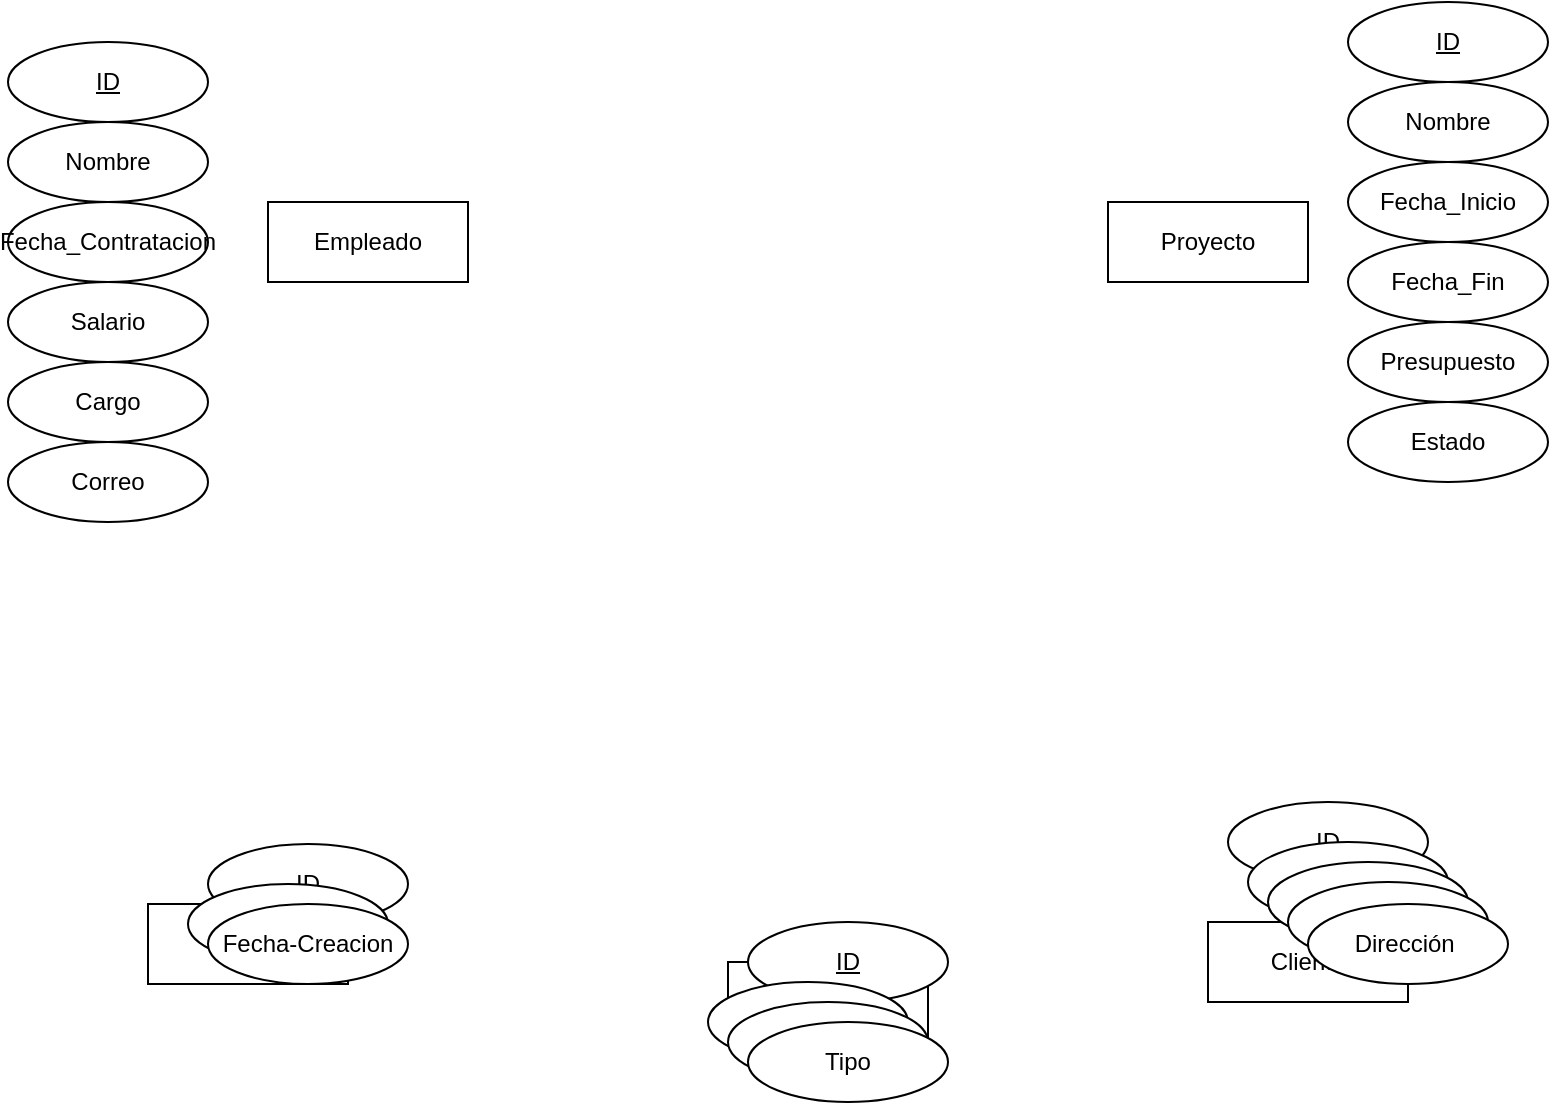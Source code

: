 <mxfile version="26.1.0">
  <diagram name="Página-1" id="SaEYAZio6c6tHSpdK9pB">
    <mxGraphModel dx="1247" dy="642" grid="1" gridSize="10" guides="1" tooltips="1" connect="1" arrows="1" fold="1" page="1" pageScale="1" pageWidth="827" pageHeight="1169" math="0" shadow="0">
      <root>
        <mxCell id="0" />
        <mxCell id="1" parent="0" />
        <mxCell id="bBvE1cvLCG1G2UjmCAkk-1" value="Empleado" style="whiteSpace=wrap;html=1;align=center;" vertex="1" parent="1">
          <mxGeometry x="160" y="140" width="100" height="40" as="geometry" />
        </mxCell>
        <mxCell id="bBvE1cvLCG1G2UjmCAkk-2" value="Proyecto" style="whiteSpace=wrap;html=1;align=center;" vertex="1" parent="1">
          <mxGeometry x="580" y="140" width="100" height="40" as="geometry" />
        </mxCell>
        <mxCell id="bBvE1cvLCG1G2UjmCAkk-3" value="Cliente" style="whiteSpace=wrap;html=1;align=center;" vertex="1" parent="1">
          <mxGeometry x="630" y="500" width="100" height="40" as="geometry" />
        </mxCell>
        <mxCell id="bBvE1cvLCG1G2UjmCAkk-4" value="Tecnología" style="whiteSpace=wrap;html=1;align=center;" vertex="1" parent="1">
          <mxGeometry x="390" y="520" width="100" height="40" as="geometry" />
        </mxCell>
        <mxCell id="bBvE1cvLCG1G2UjmCAkk-5" value="Equipo" style="whiteSpace=wrap;html=1;align=center;" vertex="1" parent="1">
          <mxGeometry x="100" y="491" width="100" height="40" as="geometry" />
        </mxCell>
        <mxCell id="bBvE1cvLCG1G2UjmCAkk-6" value="ID" style="ellipse;whiteSpace=wrap;html=1;align=center;fontStyle=4;" vertex="1" parent="1">
          <mxGeometry x="30" y="60" width="100" height="40" as="geometry" />
        </mxCell>
        <mxCell id="bBvE1cvLCG1G2UjmCAkk-7" value="Nombre" style="ellipse;whiteSpace=wrap;html=1;align=center;" vertex="1" parent="1">
          <mxGeometry x="30" y="100" width="100" height="40" as="geometry" />
        </mxCell>
        <mxCell id="bBvE1cvLCG1G2UjmCAkk-8" value="Correo" style="ellipse;whiteSpace=wrap;html=1;align=center;" vertex="1" parent="1">
          <mxGeometry x="30" y="260" width="100" height="40" as="geometry" />
        </mxCell>
        <mxCell id="bBvE1cvLCG1G2UjmCAkk-9" value="Cargo" style="ellipse;whiteSpace=wrap;html=1;align=center;" vertex="1" parent="1">
          <mxGeometry x="30" y="220" width="100" height="40" as="geometry" />
        </mxCell>
        <mxCell id="bBvE1cvLCG1G2UjmCAkk-10" value="Fecha_Contratacion" style="ellipse;whiteSpace=wrap;html=1;align=center;" vertex="1" parent="1">
          <mxGeometry x="30" y="140" width="100" height="40" as="geometry" />
        </mxCell>
        <mxCell id="bBvE1cvLCG1G2UjmCAkk-11" value="Salario" style="ellipse;whiteSpace=wrap;html=1;align=center;" vertex="1" parent="1">
          <mxGeometry x="30" y="180" width="100" height="40" as="geometry" />
        </mxCell>
        <mxCell id="bBvE1cvLCG1G2UjmCAkk-12" value="Nombre" style="ellipse;whiteSpace=wrap;html=1;align=center;" vertex="1" parent="1">
          <mxGeometry x="700" y="80" width="100" height="40" as="geometry" />
        </mxCell>
        <mxCell id="bBvE1cvLCG1G2UjmCAkk-13" value="ID" style="ellipse;whiteSpace=wrap;html=1;align=center;fontStyle=4;" vertex="1" parent="1">
          <mxGeometry x="700" y="40" width="100" height="40" as="geometry" />
        </mxCell>
        <mxCell id="bBvE1cvLCG1G2UjmCAkk-14" value="Fecha_Inicio" style="ellipse;whiteSpace=wrap;html=1;align=center;" vertex="1" parent="1">
          <mxGeometry x="700" y="120" width="100" height="40" as="geometry" />
        </mxCell>
        <mxCell id="bBvE1cvLCG1G2UjmCAkk-15" value="Fecha_Fin" style="ellipse;whiteSpace=wrap;html=1;align=center;" vertex="1" parent="1">
          <mxGeometry x="700" y="160" width="100" height="40" as="geometry" />
        </mxCell>
        <mxCell id="bBvE1cvLCG1G2UjmCAkk-16" value="Presupuesto" style="ellipse;whiteSpace=wrap;html=1;align=center;" vertex="1" parent="1">
          <mxGeometry x="700" y="200" width="100" height="40" as="geometry" />
        </mxCell>
        <mxCell id="bBvE1cvLCG1G2UjmCAkk-17" value="Estado" style="ellipse;whiteSpace=wrap;html=1;align=center;" vertex="1" parent="1">
          <mxGeometry x="700" y="240" width="100" height="40" as="geometry" />
        </mxCell>
        <mxCell id="bBvE1cvLCG1G2UjmCAkk-18" value="ID" style="ellipse;whiteSpace=wrap;html=1;align=center;fontStyle=4;" vertex="1" parent="1">
          <mxGeometry x="640" y="440" width="100" height="40" as="geometry" />
        </mxCell>
        <mxCell id="bBvE1cvLCG1G2UjmCAkk-19" value="Nombre" style="ellipse;whiteSpace=wrap;html=1;align=center;" vertex="1" parent="1">
          <mxGeometry x="650" y="460" width="100" height="40" as="geometry" />
        </mxCell>
        <mxCell id="bBvE1cvLCG1G2UjmCAkk-20" value="Correo" style="ellipse;whiteSpace=wrap;html=1;align=center;" vertex="1" parent="1">
          <mxGeometry x="660" y="470" width="100" height="40" as="geometry" />
        </mxCell>
        <mxCell id="bBvE1cvLCG1G2UjmCAkk-21" value="Telefono" style="ellipse;whiteSpace=wrap;html=1;align=center;" vertex="1" parent="1">
          <mxGeometry x="670" y="480" width="100" height="40" as="geometry" />
        </mxCell>
        <mxCell id="bBvE1cvLCG1G2UjmCAkk-22" value="Dirección&amp;nbsp;" style="ellipse;whiteSpace=wrap;html=1;align=center;" vertex="1" parent="1">
          <mxGeometry x="680" y="491" width="100" height="40" as="geometry" />
        </mxCell>
        <mxCell id="bBvE1cvLCG1G2UjmCAkk-23" value="ID" style="ellipse;whiteSpace=wrap;html=1;align=center;fontStyle=4;" vertex="1" parent="1">
          <mxGeometry x="400" y="500" width="100" height="40" as="geometry" />
        </mxCell>
        <mxCell id="bBvE1cvLCG1G2UjmCAkk-24" value="Nombre" style="ellipse;whiteSpace=wrap;html=1;align=center;" vertex="1" parent="1">
          <mxGeometry x="380" y="530" width="100" height="40" as="geometry" />
        </mxCell>
        <mxCell id="bBvE1cvLCG1G2UjmCAkk-25" value="Version" style="ellipse;whiteSpace=wrap;html=1;align=center;" vertex="1" parent="1">
          <mxGeometry x="390" y="540" width="100" height="40" as="geometry" />
        </mxCell>
        <mxCell id="bBvE1cvLCG1G2UjmCAkk-26" value="Tipo" style="ellipse;whiteSpace=wrap;html=1;align=center;" vertex="1" parent="1">
          <mxGeometry x="400" y="550" width="100" height="40" as="geometry" />
        </mxCell>
        <mxCell id="bBvE1cvLCG1G2UjmCAkk-27" value="ID" style="ellipse;whiteSpace=wrap;html=1;align=center;fontStyle=4;" vertex="1" parent="1">
          <mxGeometry x="130" y="461" width="100" height="40" as="geometry" />
        </mxCell>
        <mxCell id="bBvE1cvLCG1G2UjmCAkk-28" value="Nombre" style="ellipse;whiteSpace=wrap;html=1;align=center;" vertex="1" parent="1">
          <mxGeometry x="120" y="481" width="100" height="40" as="geometry" />
        </mxCell>
        <mxCell id="bBvE1cvLCG1G2UjmCAkk-29" value="Fecha-Creacion" style="ellipse;whiteSpace=wrap;html=1;align=center;" vertex="1" parent="1">
          <mxGeometry x="130" y="491" width="100" height="40" as="geometry" />
        </mxCell>
      </root>
    </mxGraphModel>
  </diagram>
</mxfile>
